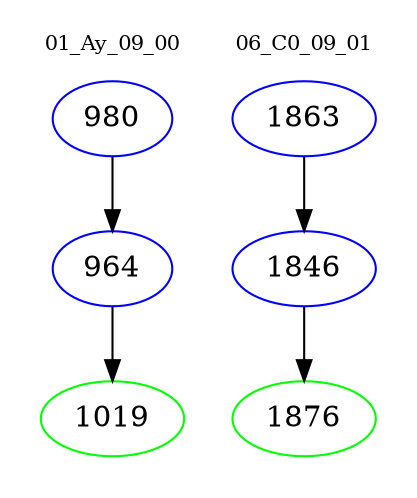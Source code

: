 digraph{
subgraph cluster_0 {
color = white
label = "01_Ay_09_00";
fontsize=10;
T0_980 [label="980", color="blue"]
T0_980 -> T0_964 [color="black"]
T0_964 [label="964", color="blue"]
T0_964 -> T0_1019 [color="black"]
T0_1019 [label="1019", color="green"]
}
subgraph cluster_1 {
color = white
label = "06_C0_09_01";
fontsize=10;
T1_1863 [label="1863", color="blue"]
T1_1863 -> T1_1846 [color="black"]
T1_1846 [label="1846", color="blue"]
T1_1846 -> T1_1876 [color="black"]
T1_1876 [label="1876", color="green"]
}
}

